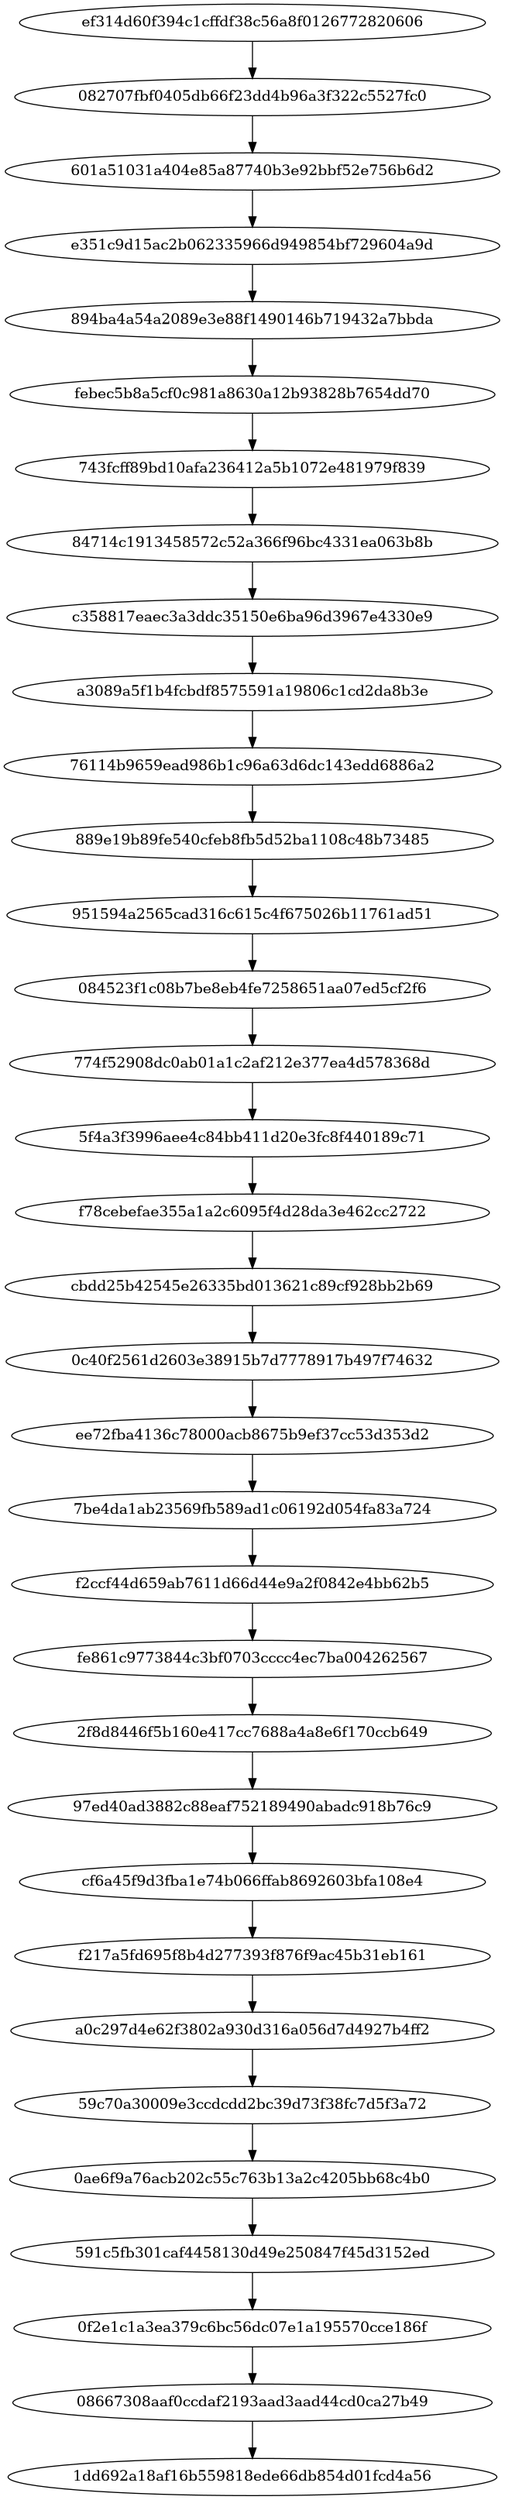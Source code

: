 @startuml
digraph G {
  "ef314d60f394c1cffdf38c56a8f0126772820606" -> "082707fbf0405db66f23dd4b96a3f322c5527fc0"
  "082707fbf0405db66f23dd4b96a3f322c5527fc0" -> "601a51031a404e85a87740b3e92bbf52e756b6d2"
  "601a51031a404e85a87740b3e92bbf52e756b6d2" -> "e351c9d15ac2b062335966d949854bf729604a9d"
  "e351c9d15ac2b062335966d949854bf729604a9d" -> "894ba4a54a2089e3e88f1490146b719432a7bbda"
  "894ba4a54a2089e3e88f1490146b719432a7bbda" -> "febec5b8a5cf0c981a8630a12b93828b7654dd70"
  "febec5b8a5cf0c981a8630a12b93828b7654dd70" -> "743fcff89bd10afa236412a5b1072e481979f839"
  "743fcff89bd10afa236412a5b1072e481979f839" -> "84714c1913458572c52a366f96bc4331ea063b8b"
  "84714c1913458572c52a366f96bc4331ea063b8b" -> "c358817eaec3a3ddc35150e6ba96d3967e4330e9"
  "c358817eaec3a3ddc35150e6ba96d3967e4330e9" -> "a3089a5f1b4fcbdf8575591a19806c1cd2da8b3e"
  "a3089a5f1b4fcbdf8575591a19806c1cd2da8b3e" -> "76114b9659ead986b1c96a63d6dc143edd6886a2"
  "76114b9659ead986b1c96a63d6dc143edd6886a2" -> "889e19b89fe540cfeb8fb5d52ba1108c48b73485"
  "889e19b89fe540cfeb8fb5d52ba1108c48b73485" -> "951594a2565cad316c615c4f675026b11761ad51"
  "951594a2565cad316c615c4f675026b11761ad51" -> "084523f1c08b7be8eb4fe7258651aa07ed5cf2f6"
  "084523f1c08b7be8eb4fe7258651aa07ed5cf2f6" -> "774f52908dc0ab01a1c2af212e377ea4d578368d"
  "774f52908dc0ab01a1c2af212e377ea4d578368d" -> "5f4a3f3996aee4c84bb411d20e3fc8f440189c71"
  "5f4a3f3996aee4c84bb411d20e3fc8f440189c71" -> "f78cebefae355a1a2c6095f4d28da3e462cc2722"
  "f78cebefae355a1a2c6095f4d28da3e462cc2722" -> "cbdd25b42545e26335bd013621c89cf928bb2b69"
  "cbdd25b42545e26335bd013621c89cf928bb2b69" -> "0c40f2561d2603e38915b7d7778917b497f74632"
  "0c40f2561d2603e38915b7d7778917b497f74632" -> "ee72fba4136c78000acb8675b9ef37cc53d353d2"
  "ee72fba4136c78000acb8675b9ef37cc53d353d2" -> "7be4da1ab23569fb589ad1c06192d054fa83a724"
  "7be4da1ab23569fb589ad1c06192d054fa83a724" -> "f2ccf44d659ab7611d66d44e9a2f0842e4bb62b5"
  "f2ccf44d659ab7611d66d44e9a2f0842e4bb62b5" -> "fe861c9773844c3bf0703cccc4ec7ba004262567"
  "fe861c9773844c3bf0703cccc4ec7ba004262567" -> "2f8d8446f5b160e417cc7688a4a8e6f170ccb649"
  "2f8d8446f5b160e417cc7688a4a8e6f170ccb649" -> "97ed40ad3882c88eaf752189490abadc918b76c9"
  "97ed40ad3882c88eaf752189490abadc918b76c9" -> "cf6a45f9d3fba1e74b066ffab8692603bfa108e4"
  "cf6a45f9d3fba1e74b066ffab8692603bfa108e4" -> "f217a5fd695f8b4d277393f876f9ac45b31eb161"
  "f217a5fd695f8b4d277393f876f9ac45b31eb161" -> "a0c297d4e62f3802a930d316a056d7d4927b4ff2"
  "a0c297d4e62f3802a930d316a056d7d4927b4ff2" -> "59c70a30009e3ccdcdd2bc39d73f38fc7d5f3a72"
  "59c70a30009e3ccdcdd2bc39d73f38fc7d5f3a72" -> "0ae6f9a76acb202c55c763b13a2c4205bb68c4b0"
  "0ae6f9a76acb202c55c763b13a2c4205bb68c4b0" -> "591c5fb301caf4458130d49e250847f45d3152ed"
  "591c5fb301caf4458130d49e250847f45d3152ed" -> "0f2e1c1a3ea379c6bc56dc07e1a195570cce186f"
  "0f2e1c1a3ea379c6bc56dc07e1a195570cce186f" -> "08667308aaf0ccdaf2193aad3aad44cd0ca27b49"
  "08667308aaf0ccdaf2193aad3aad44cd0ca27b49" -> "1dd692a18af16b559818ede66db854d01fcd4a56"
}
@enduml